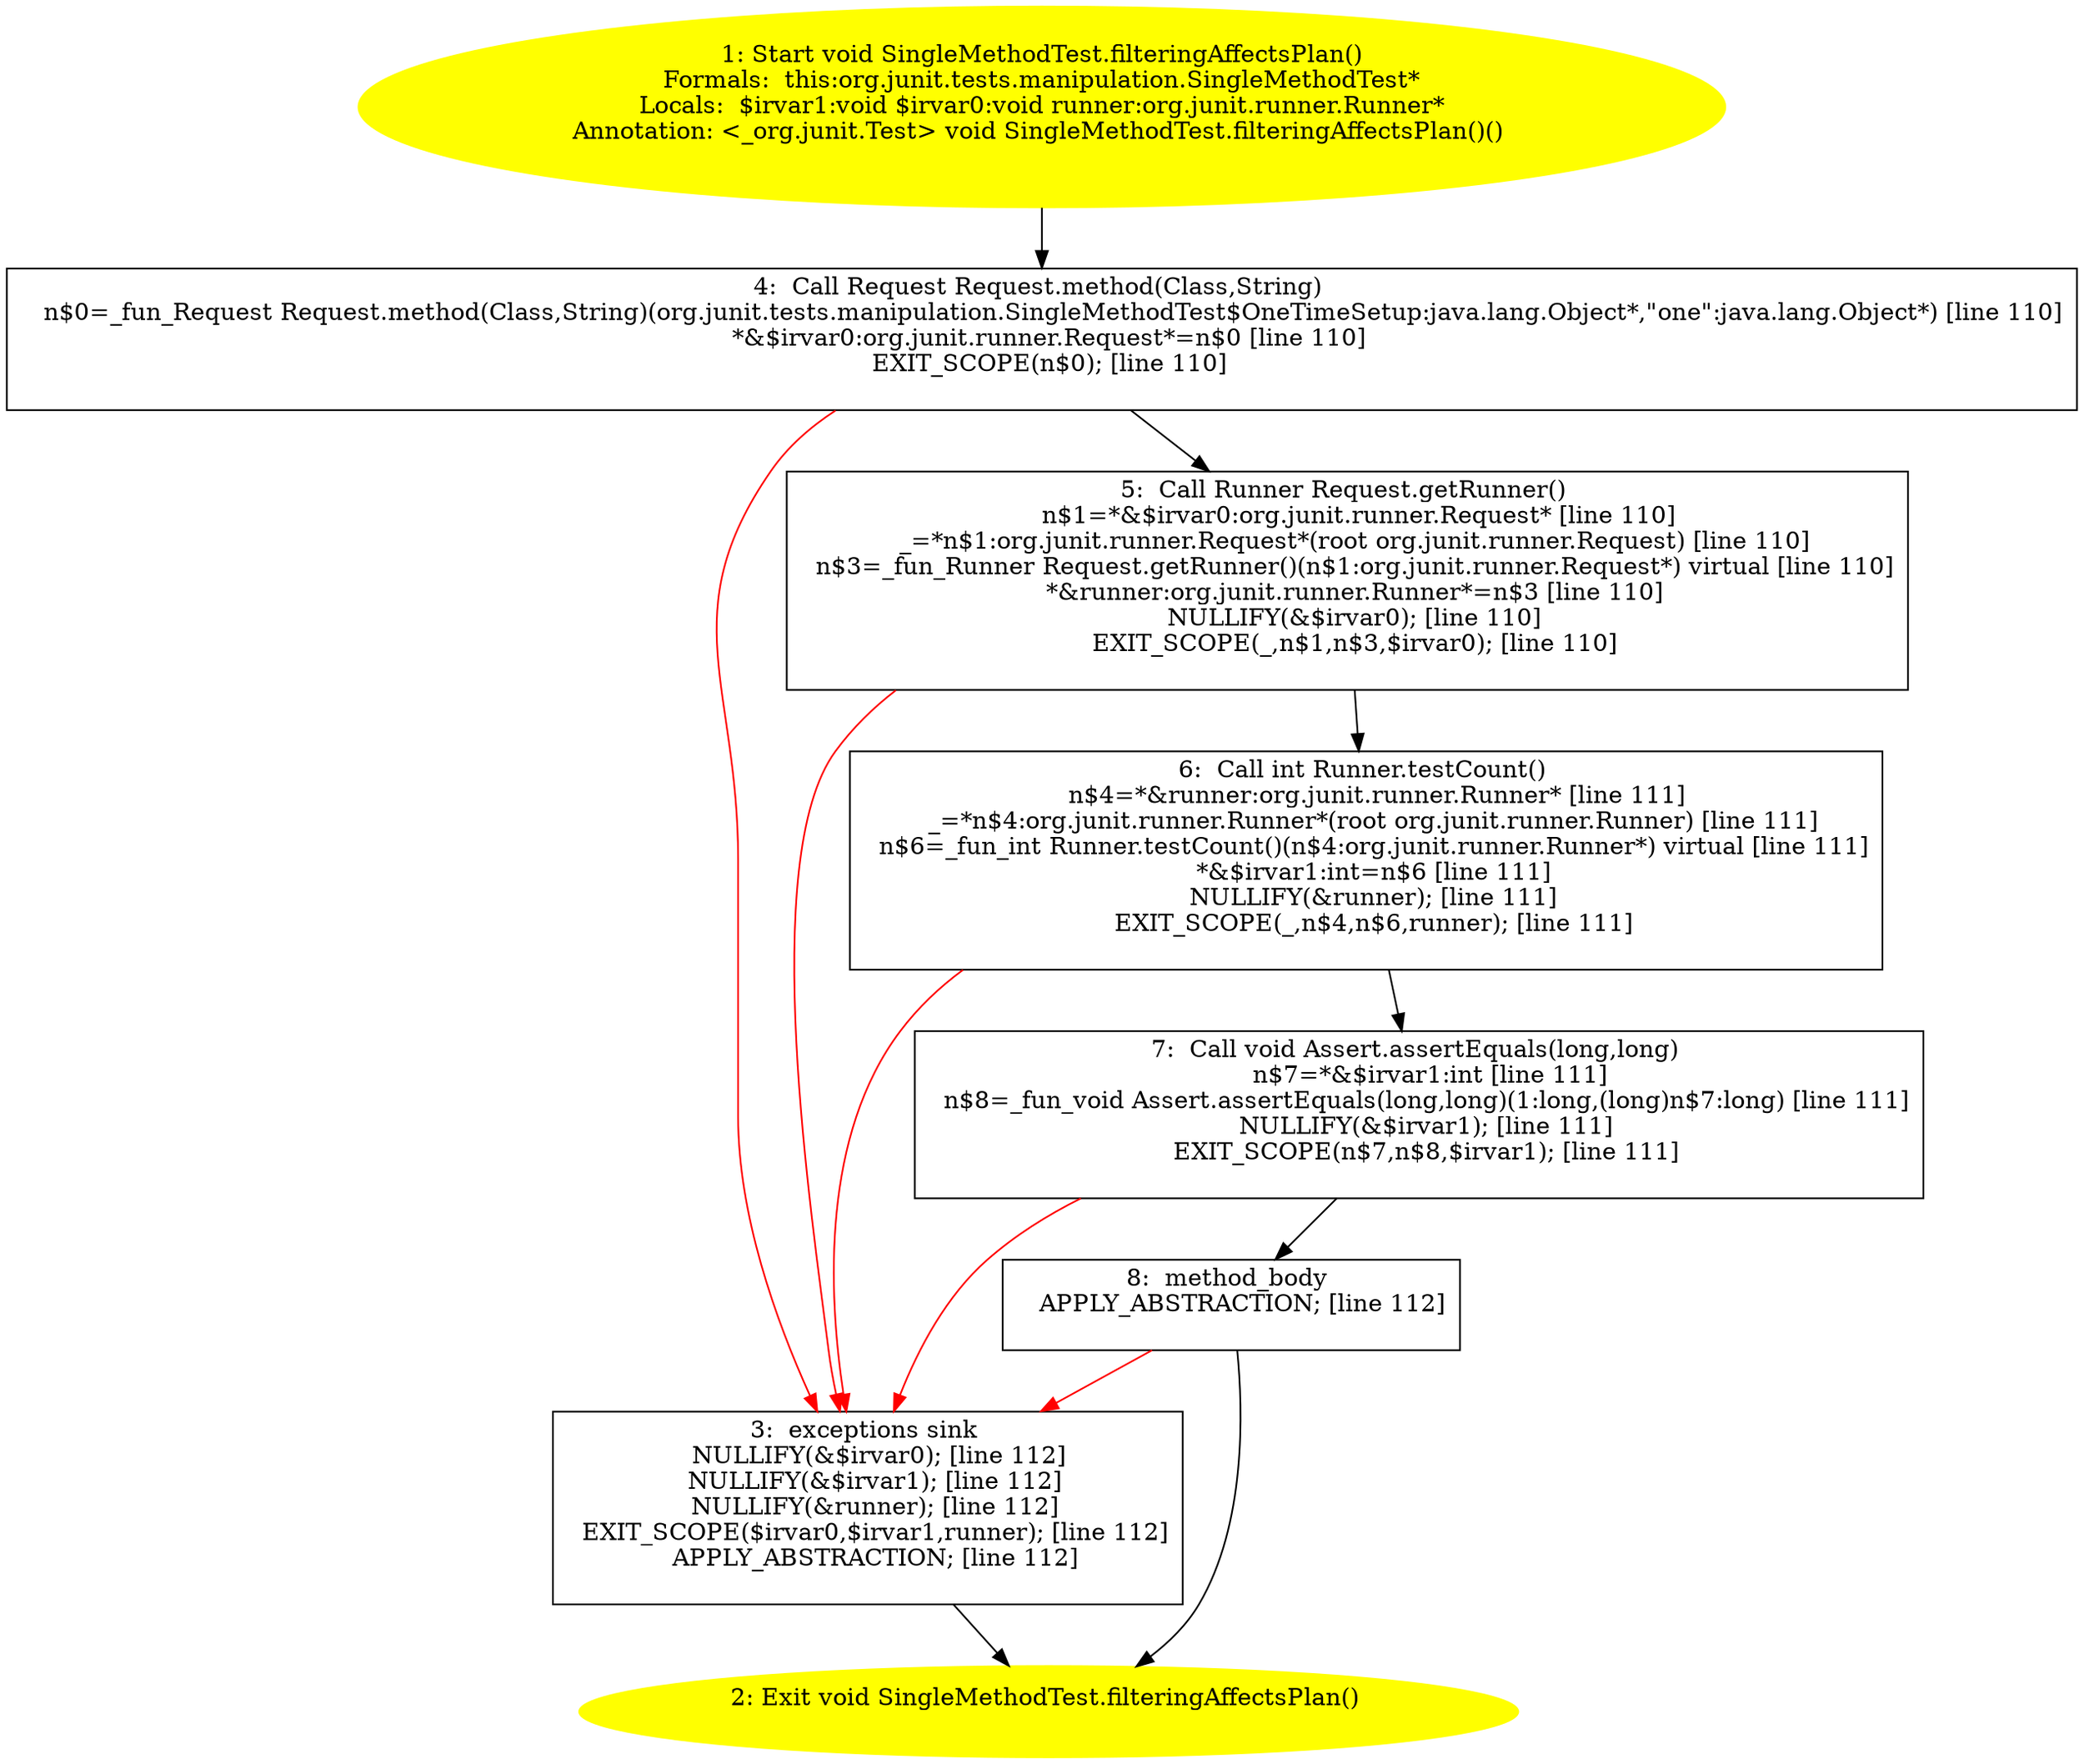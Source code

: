 /* @generated */
digraph cfg {
"org.junit.tests.manipulation.SingleMethodTest.filteringAffectsPlan():void.4943ee07a8a3ca1e754bda2928b91083_1" [label="1: Start void SingleMethodTest.filteringAffectsPlan()\nFormals:  this:org.junit.tests.manipulation.SingleMethodTest*\nLocals:  $irvar1:void $irvar0:void runner:org.junit.runner.Runner*\nAnnotation: <_org.junit.Test> void SingleMethodTest.filteringAffectsPlan()() \n  " color=yellow style=filled]
	

	 "org.junit.tests.manipulation.SingleMethodTest.filteringAffectsPlan():void.4943ee07a8a3ca1e754bda2928b91083_1" -> "org.junit.tests.manipulation.SingleMethodTest.filteringAffectsPlan():void.4943ee07a8a3ca1e754bda2928b91083_4" ;
"org.junit.tests.manipulation.SingleMethodTest.filteringAffectsPlan():void.4943ee07a8a3ca1e754bda2928b91083_2" [label="2: Exit void SingleMethodTest.filteringAffectsPlan() \n  " color=yellow style=filled]
	

"org.junit.tests.manipulation.SingleMethodTest.filteringAffectsPlan():void.4943ee07a8a3ca1e754bda2928b91083_3" [label="3:  exceptions sink \n   NULLIFY(&$irvar0); [line 112]\n  NULLIFY(&$irvar1); [line 112]\n  NULLIFY(&runner); [line 112]\n  EXIT_SCOPE($irvar0,$irvar1,runner); [line 112]\n  APPLY_ABSTRACTION; [line 112]\n " shape="box"]
	

	 "org.junit.tests.manipulation.SingleMethodTest.filteringAffectsPlan():void.4943ee07a8a3ca1e754bda2928b91083_3" -> "org.junit.tests.manipulation.SingleMethodTest.filteringAffectsPlan():void.4943ee07a8a3ca1e754bda2928b91083_2" ;
"org.junit.tests.manipulation.SingleMethodTest.filteringAffectsPlan():void.4943ee07a8a3ca1e754bda2928b91083_4" [label="4:  Call Request Request.method(Class,String) \n   n$0=_fun_Request Request.method(Class,String)(org.junit.tests.manipulation.SingleMethodTest$OneTimeSetup:java.lang.Object*,\"one\":java.lang.Object*) [line 110]\n  *&$irvar0:org.junit.runner.Request*=n$0 [line 110]\n  EXIT_SCOPE(n$0); [line 110]\n " shape="box"]
	

	 "org.junit.tests.manipulation.SingleMethodTest.filteringAffectsPlan():void.4943ee07a8a3ca1e754bda2928b91083_4" -> "org.junit.tests.manipulation.SingleMethodTest.filteringAffectsPlan():void.4943ee07a8a3ca1e754bda2928b91083_5" ;
	 "org.junit.tests.manipulation.SingleMethodTest.filteringAffectsPlan():void.4943ee07a8a3ca1e754bda2928b91083_4" -> "org.junit.tests.manipulation.SingleMethodTest.filteringAffectsPlan():void.4943ee07a8a3ca1e754bda2928b91083_3" [color="red" ];
"org.junit.tests.manipulation.SingleMethodTest.filteringAffectsPlan():void.4943ee07a8a3ca1e754bda2928b91083_5" [label="5:  Call Runner Request.getRunner() \n   n$1=*&$irvar0:org.junit.runner.Request* [line 110]\n  _=*n$1:org.junit.runner.Request*(root org.junit.runner.Request) [line 110]\n  n$3=_fun_Runner Request.getRunner()(n$1:org.junit.runner.Request*) virtual [line 110]\n  *&runner:org.junit.runner.Runner*=n$3 [line 110]\n  NULLIFY(&$irvar0); [line 110]\n  EXIT_SCOPE(_,n$1,n$3,$irvar0); [line 110]\n " shape="box"]
	

	 "org.junit.tests.manipulation.SingleMethodTest.filteringAffectsPlan():void.4943ee07a8a3ca1e754bda2928b91083_5" -> "org.junit.tests.manipulation.SingleMethodTest.filteringAffectsPlan():void.4943ee07a8a3ca1e754bda2928b91083_6" ;
	 "org.junit.tests.manipulation.SingleMethodTest.filteringAffectsPlan():void.4943ee07a8a3ca1e754bda2928b91083_5" -> "org.junit.tests.manipulation.SingleMethodTest.filteringAffectsPlan():void.4943ee07a8a3ca1e754bda2928b91083_3" [color="red" ];
"org.junit.tests.manipulation.SingleMethodTest.filteringAffectsPlan():void.4943ee07a8a3ca1e754bda2928b91083_6" [label="6:  Call int Runner.testCount() \n   n$4=*&runner:org.junit.runner.Runner* [line 111]\n  _=*n$4:org.junit.runner.Runner*(root org.junit.runner.Runner) [line 111]\n  n$6=_fun_int Runner.testCount()(n$4:org.junit.runner.Runner*) virtual [line 111]\n  *&$irvar1:int=n$6 [line 111]\n  NULLIFY(&runner); [line 111]\n  EXIT_SCOPE(_,n$4,n$6,runner); [line 111]\n " shape="box"]
	

	 "org.junit.tests.manipulation.SingleMethodTest.filteringAffectsPlan():void.4943ee07a8a3ca1e754bda2928b91083_6" -> "org.junit.tests.manipulation.SingleMethodTest.filteringAffectsPlan():void.4943ee07a8a3ca1e754bda2928b91083_7" ;
	 "org.junit.tests.manipulation.SingleMethodTest.filteringAffectsPlan():void.4943ee07a8a3ca1e754bda2928b91083_6" -> "org.junit.tests.manipulation.SingleMethodTest.filteringAffectsPlan():void.4943ee07a8a3ca1e754bda2928b91083_3" [color="red" ];
"org.junit.tests.manipulation.SingleMethodTest.filteringAffectsPlan():void.4943ee07a8a3ca1e754bda2928b91083_7" [label="7:  Call void Assert.assertEquals(long,long) \n   n$7=*&$irvar1:int [line 111]\n  n$8=_fun_void Assert.assertEquals(long,long)(1:long,(long)n$7:long) [line 111]\n  NULLIFY(&$irvar1); [line 111]\n  EXIT_SCOPE(n$7,n$8,$irvar1); [line 111]\n " shape="box"]
	

	 "org.junit.tests.manipulation.SingleMethodTest.filteringAffectsPlan():void.4943ee07a8a3ca1e754bda2928b91083_7" -> "org.junit.tests.manipulation.SingleMethodTest.filteringAffectsPlan():void.4943ee07a8a3ca1e754bda2928b91083_8" ;
	 "org.junit.tests.manipulation.SingleMethodTest.filteringAffectsPlan():void.4943ee07a8a3ca1e754bda2928b91083_7" -> "org.junit.tests.manipulation.SingleMethodTest.filteringAffectsPlan():void.4943ee07a8a3ca1e754bda2928b91083_3" [color="red" ];
"org.junit.tests.manipulation.SingleMethodTest.filteringAffectsPlan():void.4943ee07a8a3ca1e754bda2928b91083_8" [label="8:  method_body \n   APPLY_ABSTRACTION; [line 112]\n " shape="box"]
	

	 "org.junit.tests.manipulation.SingleMethodTest.filteringAffectsPlan():void.4943ee07a8a3ca1e754bda2928b91083_8" -> "org.junit.tests.manipulation.SingleMethodTest.filteringAffectsPlan():void.4943ee07a8a3ca1e754bda2928b91083_2" ;
	 "org.junit.tests.manipulation.SingleMethodTest.filteringAffectsPlan():void.4943ee07a8a3ca1e754bda2928b91083_8" -> "org.junit.tests.manipulation.SingleMethodTest.filteringAffectsPlan():void.4943ee07a8a3ca1e754bda2928b91083_3" [color="red" ];
}
